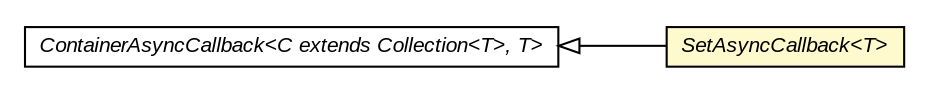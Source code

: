 #!/usr/local/bin/dot
#
# Class diagram 
# Generated by UMLGraph version R5_6-24-gf6e263 (http://www.umlgraph.org/)
#

digraph G {
	edge [fontname="arial",fontsize=10,labelfontname="arial",labelfontsize=10];
	node [fontname="arial",fontsize=10,shape=plaintext];
	nodesep=0.25;
	ranksep=0.5;
	rankdir=LR;
	// org.turbogwt.core.http.client.SetAsyncCallback<T>
	c3625 [label=<<table title="org.turbogwt.core.http.client.SetAsyncCallback" border="0" cellborder="1" cellspacing="0" cellpadding="2" port="p" bgcolor="lemonChiffon" href="./SetAsyncCallback.html">
		<tr><td><table border="0" cellspacing="0" cellpadding="1">
<tr><td align="center" balign="center"><font face="arial italic"> SetAsyncCallback&lt;T&gt; </font></td></tr>
		</table></td></tr>
		</table>>, URL="./SetAsyncCallback.html", fontname="arial", fontcolor="black", fontsize=10.0];
	// org.turbogwt.core.http.client.ContainerAsyncCallback<C extends java.util.Collection<T>, T>
	c3647 [label=<<table title="org.turbogwt.core.http.client.ContainerAsyncCallback" border="0" cellborder="1" cellspacing="0" cellpadding="2" port="p" href="./ContainerAsyncCallback.html">
		<tr><td><table border="0" cellspacing="0" cellpadding="1">
<tr><td align="center" balign="center"><font face="arial italic"> ContainerAsyncCallback&lt;C extends Collection&lt;T&gt;, T&gt; </font></td></tr>
		</table></td></tr>
		</table>>, URL="./ContainerAsyncCallback.html", fontname="arial", fontcolor="black", fontsize=10.0];
	//org.turbogwt.core.http.client.SetAsyncCallback<T> extends org.turbogwt.core.http.client.ContainerAsyncCallback<java.util.Set<T>, T>
	c3647:p -> c3625:p [dir=back,arrowtail=empty];
}

